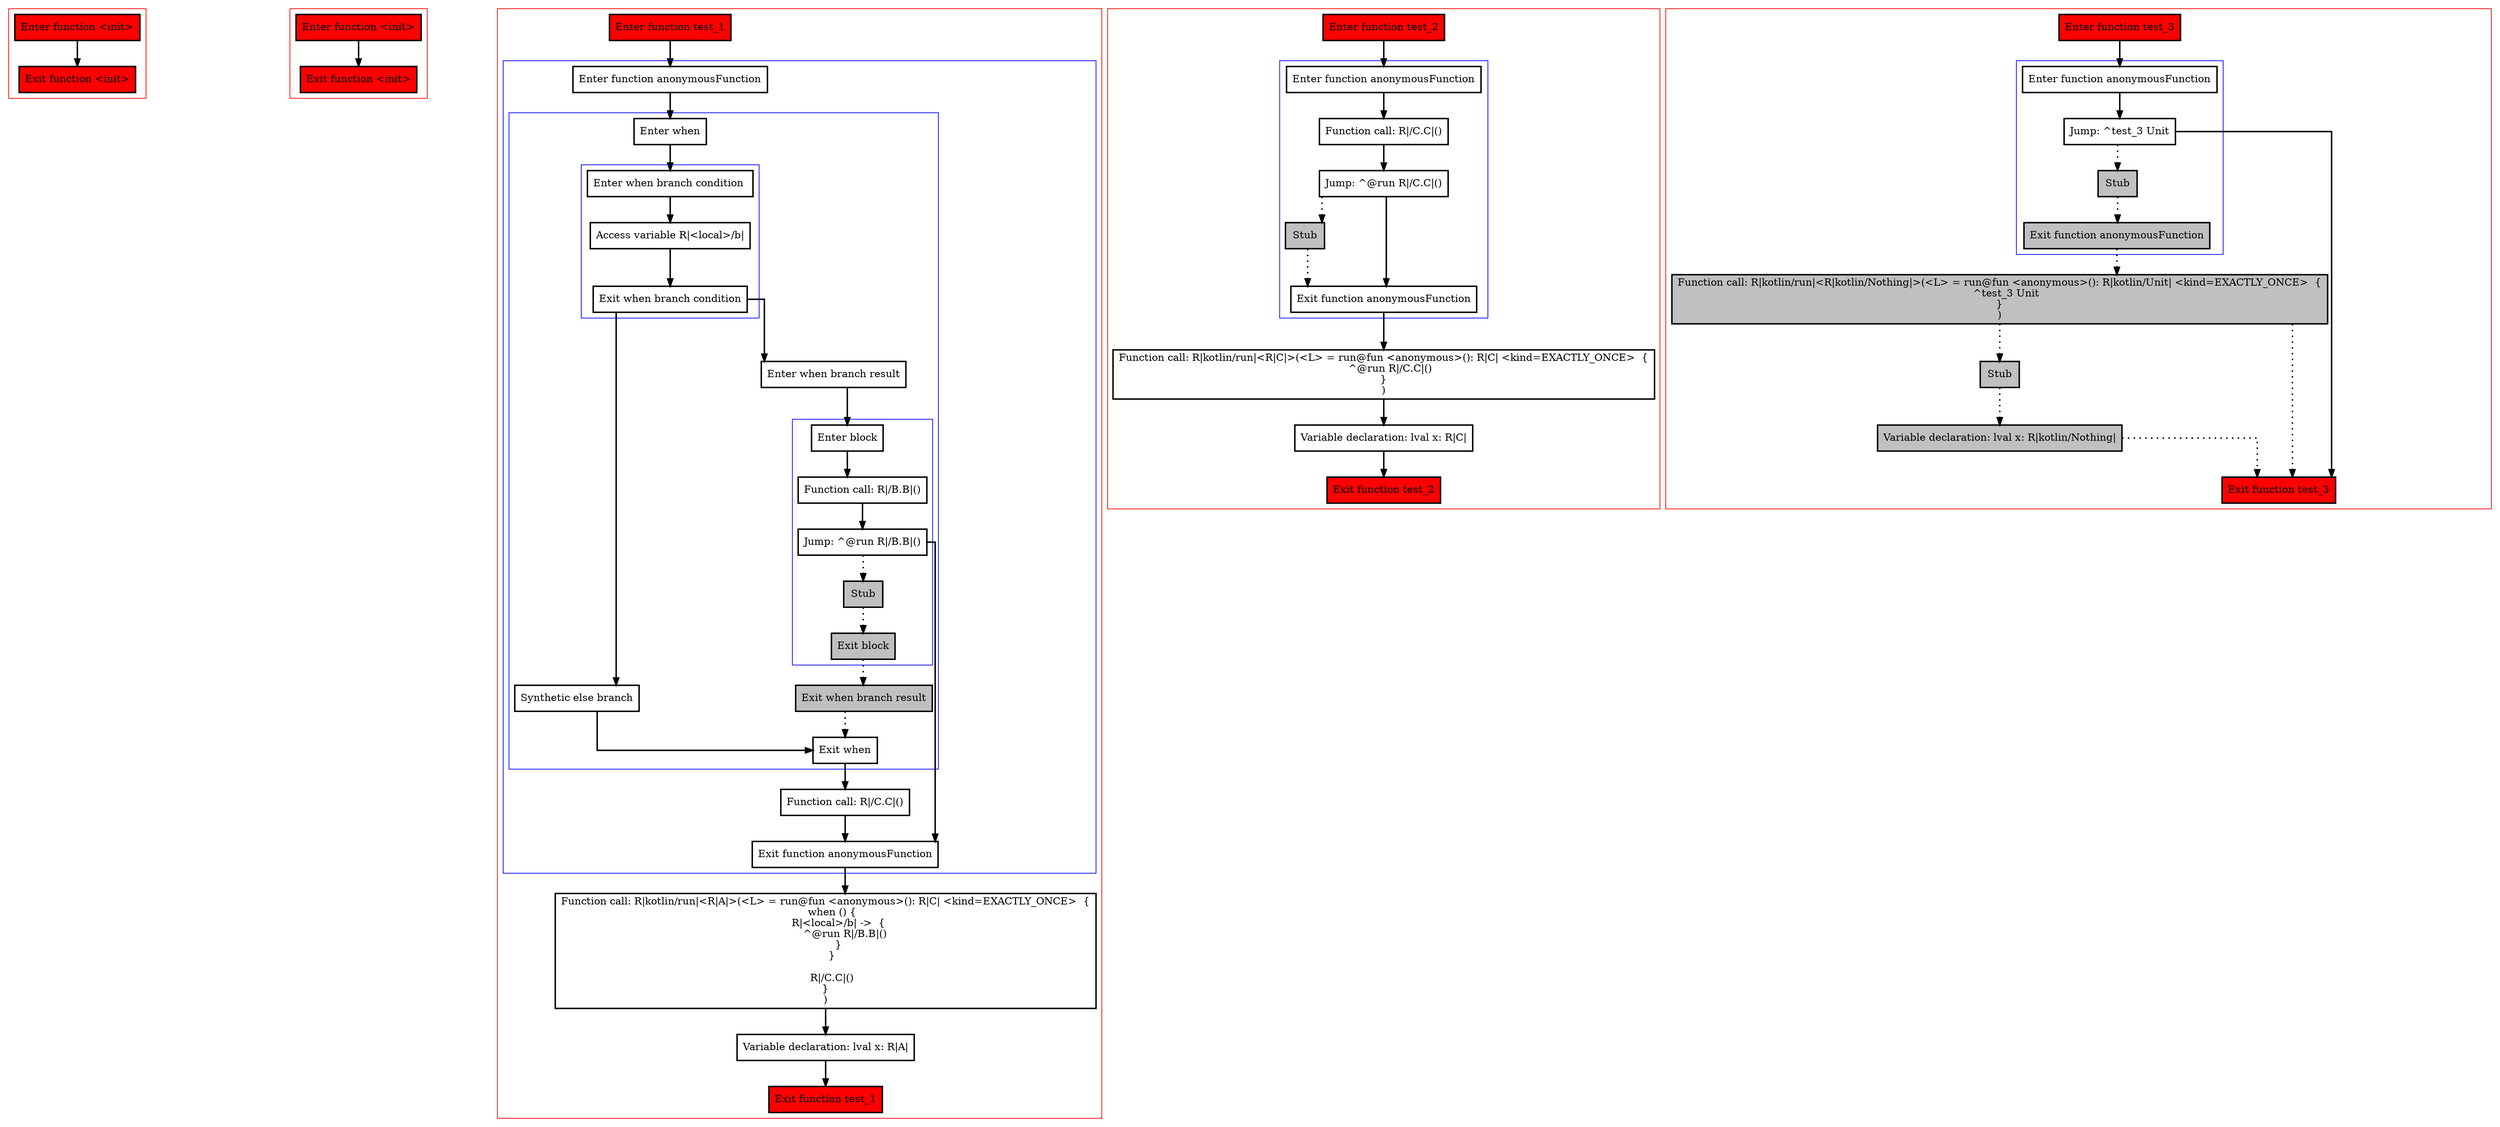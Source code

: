 digraph returnValuesFromLambda_kt {
  graph [splines=ortho nodesep=3]
  node [shape=box penwidth=2]
  edge [penwidth=2]

  subgraph cluster_0 {
    color=red
    0 [label="Enter function <init>" style="filled" fillcolor=red];
    1 [label="Exit function <init>" style="filled" fillcolor=red];
  }

  0 -> {1};

  subgraph cluster_1 {
    color=red
    2 [label="Enter function <init>" style="filled" fillcolor=red];
    3 [label="Exit function <init>" style="filled" fillcolor=red];
  }

  2 -> {3};

  subgraph cluster_2 {
    color=red
    4 [label="Enter function test_1" style="filled" fillcolor=red];
    subgraph cluster_3 {
      color=blue
      5 [label="Enter function anonymousFunction"];
      subgraph cluster_4 {
        color=blue
        6 [label="Enter when"];
        subgraph cluster_5 {
          color=blue
          7 [label="Enter when branch condition "];
          8 [label="Access variable R|<local>/b|"];
          9 [label="Exit when branch condition"];
        }
        10 [label="Synthetic else branch"];
        11 [label="Enter when branch result"];
        subgraph cluster_6 {
          color=blue
          12 [label="Enter block"];
          13 [label="Function call: R|/B.B|()"];
          14 [label="Jump: ^@run R|/B.B|()"];
          15 [label="Stub" style="filled" fillcolor=gray];
          16 [label="Exit block" style="filled" fillcolor=gray];
        }
        17 [label="Exit when branch result" style="filled" fillcolor=gray];
        18 [label="Exit when"];
      }
      19 [label="Function call: R|/C.C|()"];
      20 [label="Exit function anonymousFunction"];
    }
    21 [label="Function call: R|kotlin/run|<R|A|>(<L> = run@fun <anonymous>(): R|C| <kind=EXACTLY_ONCE>  {
    when () {
        R|<local>/b| ->  {
            ^@run R|/B.B|()
        }
    }

    R|/C.C|()
}
)"];
    22 [label="Variable declaration: lval x: R|A|"];
    23 [label="Exit function test_1" style="filled" fillcolor=red];
  }

  4 -> {5};
  5 -> {6};
  6 -> {7};
  7 -> {8};
  8 -> {9};
  9 -> {11 10};
  10 -> {18};
  11 -> {12};
  12 -> {13};
  13 -> {14};
  14 -> {20};
  14 -> {15} [style=dotted];
  15 -> {16} [style=dotted];
  16 -> {17} [style=dotted];
  17 -> {18} [style=dotted];
  18 -> {19};
  19 -> {20};
  20 -> {21};
  21 -> {22};
  22 -> {23};

  subgraph cluster_7 {
    color=red
    24 [label="Enter function test_2" style="filled" fillcolor=red];
    subgraph cluster_8 {
      color=blue
      25 [label="Enter function anonymousFunction"];
      26 [label="Function call: R|/C.C|()"];
      27 [label="Jump: ^@run R|/C.C|()"];
      28 [label="Stub" style="filled" fillcolor=gray];
      29 [label="Exit function anonymousFunction"];
    }
    30 [label="Function call: R|kotlin/run|<R|C|>(<L> = run@fun <anonymous>(): R|C| <kind=EXACTLY_ONCE>  {
    ^@run R|/C.C|()
}
)"];
    31 [label="Variable declaration: lval x: R|C|"];
    32 [label="Exit function test_2" style="filled" fillcolor=red];
  }

  24 -> {25};
  25 -> {26};
  26 -> {27};
  27 -> {29};
  27 -> {28} [style=dotted];
  28 -> {29} [style=dotted];
  29 -> {30};
  30 -> {31};
  31 -> {32};

  subgraph cluster_9 {
    color=red
    33 [label="Enter function test_3" style="filled" fillcolor=red];
    subgraph cluster_10 {
      color=blue
      34 [label="Enter function anonymousFunction"];
      35 [label="Jump: ^test_3 Unit"];
      36 [label="Stub" style="filled" fillcolor=gray];
      37 [label="Exit function anonymousFunction" style="filled" fillcolor=gray];
    }
    38 [label="Function call: R|kotlin/run|<R|kotlin/Nothing|>(<L> = run@fun <anonymous>(): R|kotlin/Unit| <kind=EXACTLY_ONCE>  {
    ^test_3 Unit
}
)" style="filled" fillcolor=gray];
    39 [label="Stub" style="filled" fillcolor=gray];
    40 [label="Variable declaration: lval x: R|kotlin/Nothing|" style="filled" fillcolor=gray];
    41 [label="Exit function test_3" style="filled" fillcolor=red];
  }

  33 -> {34};
  34 -> {35};
  35 -> {41};
  35 -> {36} [style=dotted];
  36 -> {37} [style=dotted];
  37 -> {38} [style=dotted];
  38 -> {41 39} [style=dotted];
  39 -> {40} [style=dotted];
  40 -> {41} [style=dotted];

}
